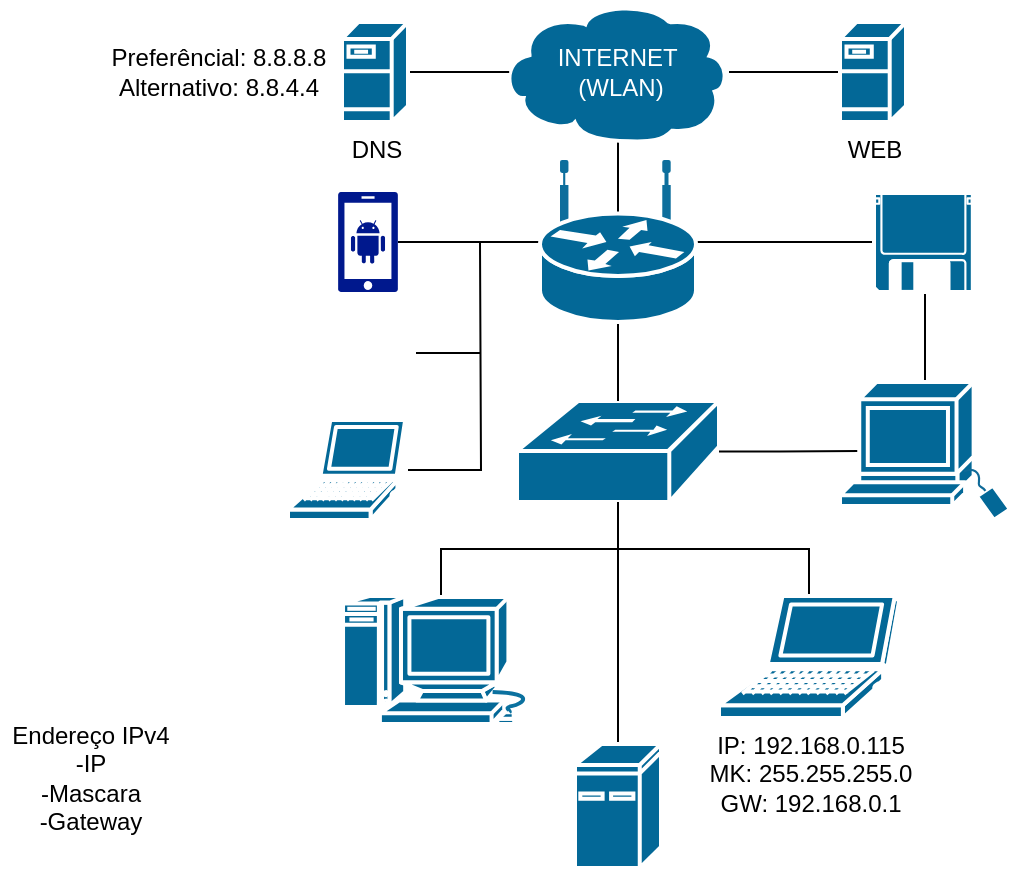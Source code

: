 <mxfile version="13.10.1" type="github">
  <diagram id="5_-rc2qXfQ2ML2-giUo3" name="Page-1">
    <mxGraphModel dx="1102" dy="460" grid="1" gridSize="10" guides="1" tooltips="1" connect="1" arrows="1" fold="1" page="1" pageScale="1" pageWidth="827" pageHeight="1169" math="0" shadow="0">
      <root>
        <mxCell id="0" />
        <mxCell id="1" parent="0" />
        <mxCell id="fg2jZlJ1TkzfxUgz0HJb-26" style="edgeStyle=orthogonalEdgeStyle;rounded=0;orthogonalLoop=1;jettySize=auto;html=1;endArrow=none;endFill=0;" parent="1" source="fg2jZlJ1TkzfxUgz0HJb-1" target="fg2jZlJ1TkzfxUgz0HJb-17" edge="1">
          <mxGeometry relative="1" as="geometry" />
        </mxCell>
        <mxCell id="fg2jZlJ1TkzfxUgz0HJb-27" style="edgeStyle=orthogonalEdgeStyle;rounded=0;orthogonalLoop=1;jettySize=auto;html=1;endArrow=none;endFill=0;" parent="1" source="fg2jZlJ1TkzfxUgz0HJb-1" target="fg2jZlJ1TkzfxUgz0HJb-18" edge="1">
          <mxGeometry relative="1" as="geometry" />
        </mxCell>
        <mxCell id="fg2jZlJ1TkzfxUgz0HJb-34" style="edgeStyle=orthogonalEdgeStyle;rounded=0;orthogonalLoop=1;jettySize=auto;html=1;endArrow=none;endFill=0;entryX=0.115;entryY=0.5;entryDx=0;entryDy=0;entryPerimeter=0;" parent="1" source="fg2jZlJ1TkzfxUgz0HJb-1" target="fg2jZlJ1TkzfxUgz0HJb-10" edge="1">
          <mxGeometry relative="1" as="geometry" />
        </mxCell>
        <mxCell id="fg2jZlJ1TkzfxUgz0HJb-1" value="" style="shape=mxgraph.cisco.switches.workgroup_switch;html=1;pointerEvents=1;dashed=0;fillColor=#036897;strokeColor=#ffffff;strokeWidth=2;verticalLabelPosition=bottom;verticalAlign=top;align=center;outlineConnect=0;" parent="1" vertex="1">
          <mxGeometry x="348.5" y="389.5" width="101" height="50.5" as="geometry" />
        </mxCell>
        <mxCell id="fg2jZlJ1TkzfxUgz0HJb-9" style="edgeStyle=orthogonalEdgeStyle;rounded=0;orthogonalLoop=1;jettySize=auto;html=1;exitX=0.5;exitY=1;exitDx=0;exitDy=0;exitPerimeter=0;endArrow=none;endFill=0;" parent="1" source="fg2jZlJ1TkzfxUgz0HJb-3" target="fg2jZlJ1TkzfxUgz0HJb-1" edge="1">
          <mxGeometry relative="1" as="geometry" />
        </mxCell>
        <mxCell id="fg2jZlJ1TkzfxUgz0HJb-11" style="edgeStyle=orthogonalEdgeStyle;rounded=0;orthogonalLoop=1;jettySize=auto;html=1;entryX=0;entryY=0.5;entryDx=0;entryDy=0;entryPerimeter=0;endArrow=none;endFill=0;" parent="1" source="fg2jZlJ1TkzfxUgz0HJb-3" target="fg2jZlJ1TkzfxUgz0HJb-4" edge="1">
          <mxGeometry relative="1" as="geometry" />
        </mxCell>
        <mxCell id="QDhg7-FyXih3HiJP6Dnm-12" style="edgeStyle=orthogonalEdgeStyle;rounded=0;orthogonalLoop=1;jettySize=auto;html=1;exitX=0.5;exitY=0.32;exitDx=0;exitDy=0;exitPerimeter=0;endArrow=none;endFill=0;" parent="1" source="fg2jZlJ1TkzfxUgz0HJb-3" target="QDhg7-FyXih3HiJP6Dnm-1" edge="1">
          <mxGeometry relative="1" as="geometry" />
        </mxCell>
        <mxCell id="QDhg7-FyXih3HiJP6Dnm-27" style="edgeStyle=orthogonalEdgeStyle;rounded=0;orthogonalLoop=1;jettySize=auto;html=1;endArrow=none;endFill=0;fontColor=#FFFFFF;" parent="1" source="fg2jZlJ1TkzfxUgz0HJb-3" edge="1">
          <mxGeometry relative="1" as="geometry">
            <mxPoint x="330.0" y="310" as="targetPoint" />
          </mxGeometry>
        </mxCell>
        <mxCell id="fg2jZlJ1TkzfxUgz0HJb-3" value="" style="shape=mxgraph.cisco.routers.wireless_router;html=1;pointerEvents=1;dashed=0;fillColor=#036897;strokeColor=#ffffff;strokeWidth=2;verticalLabelPosition=bottom;verticalAlign=top;align=center;outlineConnect=0;" parent="1" vertex="1">
          <mxGeometry x="360" y="270" width="78" height="80" as="geometry" />
        </mxCell>
        <mxCell id="fg2jZlJ1TkzfxUgz0HJb-12" style="edgeStyle=orthogonalEdgeStyle;rounded=0;orthogonalLoop=1;jettySize=auto;html=1;entryX=0.5;entryY=0;entryDx=0;entryDy=0;entryPerimeter=0;endArrow=none;endFill=0;" parent="1" source="fg2jZlJ1TkzfxUgz0HJb-4" target="fg2jZlJ1TkzfxUgz0HJb-10" edge="1">
          <mxGeometry relative="1" as="geometry" />
        </mxCell>
        <mxCell id="fg2jZlJ1TkzfxUgz0HJb-4" value="" style="shape=mxgraph.cisco.storage.diskette;html=1;pointerEvents=1;dashed=0;fillColor=#036897;strokeColor=#ffffff;strokeWidth=2;verticalLabelPosition=bottom;verticalAlign=top;align=center;outlineConnect=0;" parent="1" vertex="1">
          <mxGeometry x="527" y="285" width="51" height="50" as="geometry" />
        </mxCell>
        <mxCell id="fg2jZlJ1TkzfxUgz0HJb-10" value="" style="shape=mxgraph.cisco.computers_and_peripherals.sun_workstation;html=1;pointerEvents=1;dashed=0;fillColor=#036897;strokeColor=#ffffff;strokeWidth=2;verticalLabelPosition=bottom;verticalAlign=top;align=center;outlineConnect=0;" parent="1" vertex="1">
          <mxGeometry x="510" y="380" width="85" height="69" as="geometry" />
        </mxCell>
        <mxCell id="fg2jZlJ1TkzfxUgz0HJb-24" style="edgeStyle=orthogonalEdgeStyle;rounded=0;orthogonalLoop=1;jettySize=auto;html=1;endArrow=none;endFill=0;" parent="1" source="fg2jZlJ1TkzfxUgz0HJb-13" target="fg2jZlJ1TkzfxUgz0HJb-1" edge="1">
          <mxGeometry relative="1" as="geometry">
            <mxPoint x="360" y="467" as="targetPoint" />
          </mxGeometry>
        </mxCell>
        <mxCell id="fg2jZlJ1TkzfxUgz0HJb-13" value="" style="shape=mxgraph.cisco.computers_and_peripherals.macintosh;html=1;pointerEvents=1;dashed=0;fillColor=#036897;strokeColor=#ffffff;strokeWidth=2;verticalLabelPosition=bottom;verticalAlign=top;align=center;outlineConnect=0;" parent="1" vertex="1">
          <mxGeometry x="261" y="487" width="99" height="64" as="geometry" />
        </mxCell>
        <mxCell id="fg2jZlJ1TkzfxUgz0HJb-17" value="" style="shape=mxgraph.cisco.computers_and_peripherals.laptop;html=1;pointerEvents=1;dashed=0;fillColor=#036897;strokeColor=#ffffff;strokeWidth=2;verticalLabelPosition=bottom;verticalAlign=top;align=center;outlineConnect=0;" parent="1" vertex="1">
          <mxGeometry x="449.5" y="487" width="90" height="61" as="geometry" />
        </mxCell>
        <mxCell id="fg2jZlJ1TkzfxUgz0HJb-18" value="" style="shape=mxgraph.cisco.computers_and_peripherals.ibm_mini_as400;html=1;pointerEvents=1;dashed=0;fillColor=#036897;strokeColor=#ffffff;strokeWidth=2;verticalLabelPosition=bottom;verticalAlign=top;align=center;outlineConnect=0;" parent="1" vertex="1">
          <mxGeometry x="377.5" y="561" width="43" height="62" as="geometry" />
        </mxCell>
        <mxCell id="QDhg7-FyXih3HiJP6Dnm-22" style="edgeStyle=orthogonalEdgeStyle;rounded=0;orthogonalLoop=1;jettySize=auto;html=1;endArrow=none;endFill=0;fontColor=#FFFFFF;" parent="1" source="fg2jZlJ1TkzfxUgz0HJb-29" edge="1">
          <mxGeometry relative="1" as="geometry">
            <mxPoint x="330.0" y="310" as="targetPoint" />
          </mxGeometry>
        </mxCell>
        <mxCell id="fg2jZlJ1TkzfxUgz0HJb-29" value="" style="aspect=fixed;pointerEvents=1;shadow=0;dashed=0;html=1;strokeColor=none;labelPosition=center;verticalLabelPosition=bottom;verticalAlign=top;align=center;fillColor=#00188D;shape=mxgraph.mscae.enterprise.android_phone" parent="1" vertex="1">
          <mxGeometry x="259" y="285" width="30" height="50" as="geometry" />
        </mxCell>
        <mxCell id="QDhg7-FyXih3HiJP6Dnm-24" style="edgeStyle=orthogonalEdgeStyle;rounded=0;orthogonalLoop=1;jettySize=auto;html=1;endArrow=none;endFill=0;fontColor=#FFFFFF;" parent="1" source="fg2jZlJ1TkzfxUgz0HJb-30" edge="1">
          <mxGeometry relative="1" as="geometry">
            <mxPoint x="330.0" y="365.5" as="targetPoint" />
          </mxGeometry>
        </mxCell>
        <mxCell id="fg2jZlJ1TkzfxUgz0HJb-30" value="" style="shape=image;html=1;verticalAlign=top;verticalLabelPosition=bottom;labelBackgroundColor=#ffffff;imageAspect=0;aspect=fixed;image=https://cdn4.iconfinder.com/data/icons/social-media-logos-6/512/5-xbox-128.png" parent="1" vertex="1">
          <mxGeometry x="250" y="341.5" width="48" height="48" as="geometry" />
        </mxCell>
        <mxCell id="QDhg7-FyXih3HiJP6Dnm-23" style="edgeStyle=orthogonalEdgeStyle;rounded=0;orthogonalLoop=1;jettySize=auto;html=1;endArrow=none;endFill=0;fontColor=#FFFFFF;" parent="1" source="fg2jZlJ1TkzfxUgz0HJb-32" edge="1">
          <mxGeometry relative="1" as="geometry">
            <mxPoint x="330" y="310" as="targetPoint" />
          </mxGeometry>
        </mxCell>
        <mxCell id="fg2jZlJ1TkzfxUgz0HJb-32" value="" style="shape=mxgraph.cisco.computers_and_peripherals.laptop;html=1;pointerEvents=1;dashed=0;fillColor=#036897;strokeColor=#ffffff;strokeWidth=2;verticalLabelPosition=bottom;verticalAlign=top;align=center;outlineConnect=0;" parent="1" vertex="1">
          <mxGeometry x="234" y="399" width="60" height="50" as="geometry" />
        </mxCell>
        <mxCell id="QDhg7-FyXih3HiJP6Dnm-10" style="edgeStyle=orthogonalEdgeStyle;rounded=0;orthogonalLoop=1;jettySize=auto;html=1;endArrow=none;endFill=0;" parent="1" source="QDhg7-FyXih3HiJP6Dnm-1" target="QDhg7-FyXih3HiJP6Dnm-9" edge="1">
          <mxGeometry relative="1" as="geometry" />
        </mxCell>
        <mxCell id="QDhg7-FyXih3HiJP6Dnm-1" value="" style="shape=mxgraph.cisco.storage.cloud;html=1;pointerEvents=1;dashed=0;fillColor=#036897;strokeColor=#ffffff;strokeWidth=2;verticalLabelPosition=bottom;verticalAlign=top;align=center;outlineConnect=0;" parent="1" vertex="1">
          <mxGeometry x="340" y="190" width="114.5" height="70" as="geometry" />
        </mxCell>
        <mxCell id="QDhg7-FyXih3HiJP6Dnm-3" value="Endereço IPv4&lt;br&gt;-IP&lt;br&gt;-Mascara&lt;br&gt;-Gateway" style="text;html=1;align=center;verticalAlign=middle;resizable=0;points=[];autosize=1;" parent="1" vertex="1">
          <mxGeometry x="90" y="548" width="90" height="60" as="geometry" />
        </mxCell>
        <mxCell id="QDhg7-FyXih3HiJP6Dnm-4" value="IP: 192.168.0.115&lt;br&gt;MK: 255.255.255.0&lt;br&gt;GW: 192.168.0.1" style="text;html=1;align=center;verticalAlign=middle;resizable=0;points=[];autosize=1;" parent="1" vertex="1">
          <mxGeometry x="434.5" y="551" width="120" height="50" as="geometry" />
        </mxCell>
        <mxCell id="QDhg7-FyXih3HiJP6Dnm-8" style="edgeStyle=orthogonalEdgeStyle;rounded=0;orthogonalLoop=1;jettySize=auto;html=1;entryX=0.04;entryY=0.5;entryDx=0;entryDy=0;entryPerimeter=0;endArrow=none;endFill=0;" parent="1" source="QDhg7-FyXih3HiJP6Dnm-7" target="QDhg7-FyXih3HiJP6Dnm-1" edge="1">
          <mxGeometry relative="1" as="geometry" />
        </mxCell>
        <mxCell id="QDhg7-FyXih3HiJP6Dnm-7" value="DNS" style="shape=mxgraph.cisco.servers.fileserver;html=1;pointerEvents=1;dashed=0;fillColor=#036897;strokeColor=#ffffff;strokeWidth=2;verticalLabelPosition=bottom;verticalAlign=top;align=center;outlineConnect=0;" parent="1" vertex="1">
          <mxGeometry x="261" y="200" width="33" height="50" as="geometry" />
        </mxCell>
        <mxCell id="QDhg7-FyXih3HiJP6Dnm-9" value="WEB" style="shape=mxgraph.cisco.servers.fileserver;html=1;pointerEvents=1;dashed=0;fillColor=#036897;strokeColor=#ffffff;strokeWidth=2;verticalLabelPosition=bottom;verticalAlign=top;align=center;outlineConnect=0;" parent="1" vertex="1">
          <mxGeometry x="510" y="200" width="33" height="50" as="geometry" />
        </mxCell>
        <mxCell id="QDhg7-FyXih3HiJP6Dnm-11" value="INTERNET&amp;nbsp;&lt;br&gt;(WLAN)" style="text;html=1;align=center;verticalAlign=middle;resizable=0;points=[];autosize=1;fontColor=#FFFFFF;" parent="1" vertex="1">
          <mxGeometry x="360" y="210" width="80" height="30" as="geometry" />
        </mxCell>
        <mxCell id="QDhg7-FyXih3HiJP6Dnm-29" value="&lt;font color=&quot;#000000&quot;&gt;Preferêncial: 8.8.8.8&lt;br&gt;Alternativo: 8.8.4.4&lt;br&gt;&lt;/font&gt;" style="text;html=1;align=center;verticalAlign=middle;resizable=0;points=[];autosize=1;fontColor=#FFFFFF;" parent="1" vertex="1">
          <mxGeometry x="139" y="210" width="120" height="30" as="geometry" />
        </mxCell>
      </root>
    </mxGraphModel>
  </diagram>
</mxfile>
